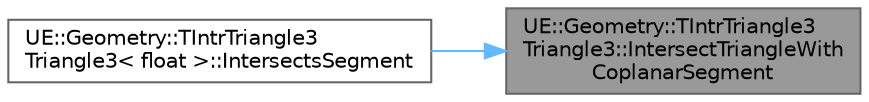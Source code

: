 digraph "UE::Geometry::TIntrTriangle3Triangle3::IntersectTriangleWithCoplanarSegment"
{
 // INTERACTIVE_SVG=YES
 // LATEX_PDF_SIZE
  bgcolor="transparent";
  edge [fontname=Helvetica,fontsize=10,labelfontname=Helvetica,labelfontsize=10];
  node [fontname=Helvetica,fontsize=10,shape=box,height=0.2,width=0.4];
  rankdir="RL";
  Node1 [id="Node000001",label="UE::Geometry::TIntrTriangle3\lTriangle3::IntersectTriangleWith\lCoplanarSegment",height=0.2,width=0.4,color="gray40", fillcolor="grey60", style="filled", fontcolor="black",tooltip="Solve a common sub-problem for triangle-triangle intersection – find the sub-segment (or point) where..."];
  Node1 -> Node2 [id="edge1_Node000001_Node000002",dir="back",color="steelblue1",style="solid",tooltip=" "];
  Node2 [id="Node000002",label="UE::Geometry::TIntrTriangle3\lTriangle3\< float \>::IntersectsSegment",height=0.2,width=0.4,color="grey40", fillcolor="white", style="filled",URL="$d6/d05/classUE_1_1Geometry_1_1TIntrTriangle3Triangle3.html#a0f862769fcfb7172977b87789e20158d",tooltip=" "];
}
